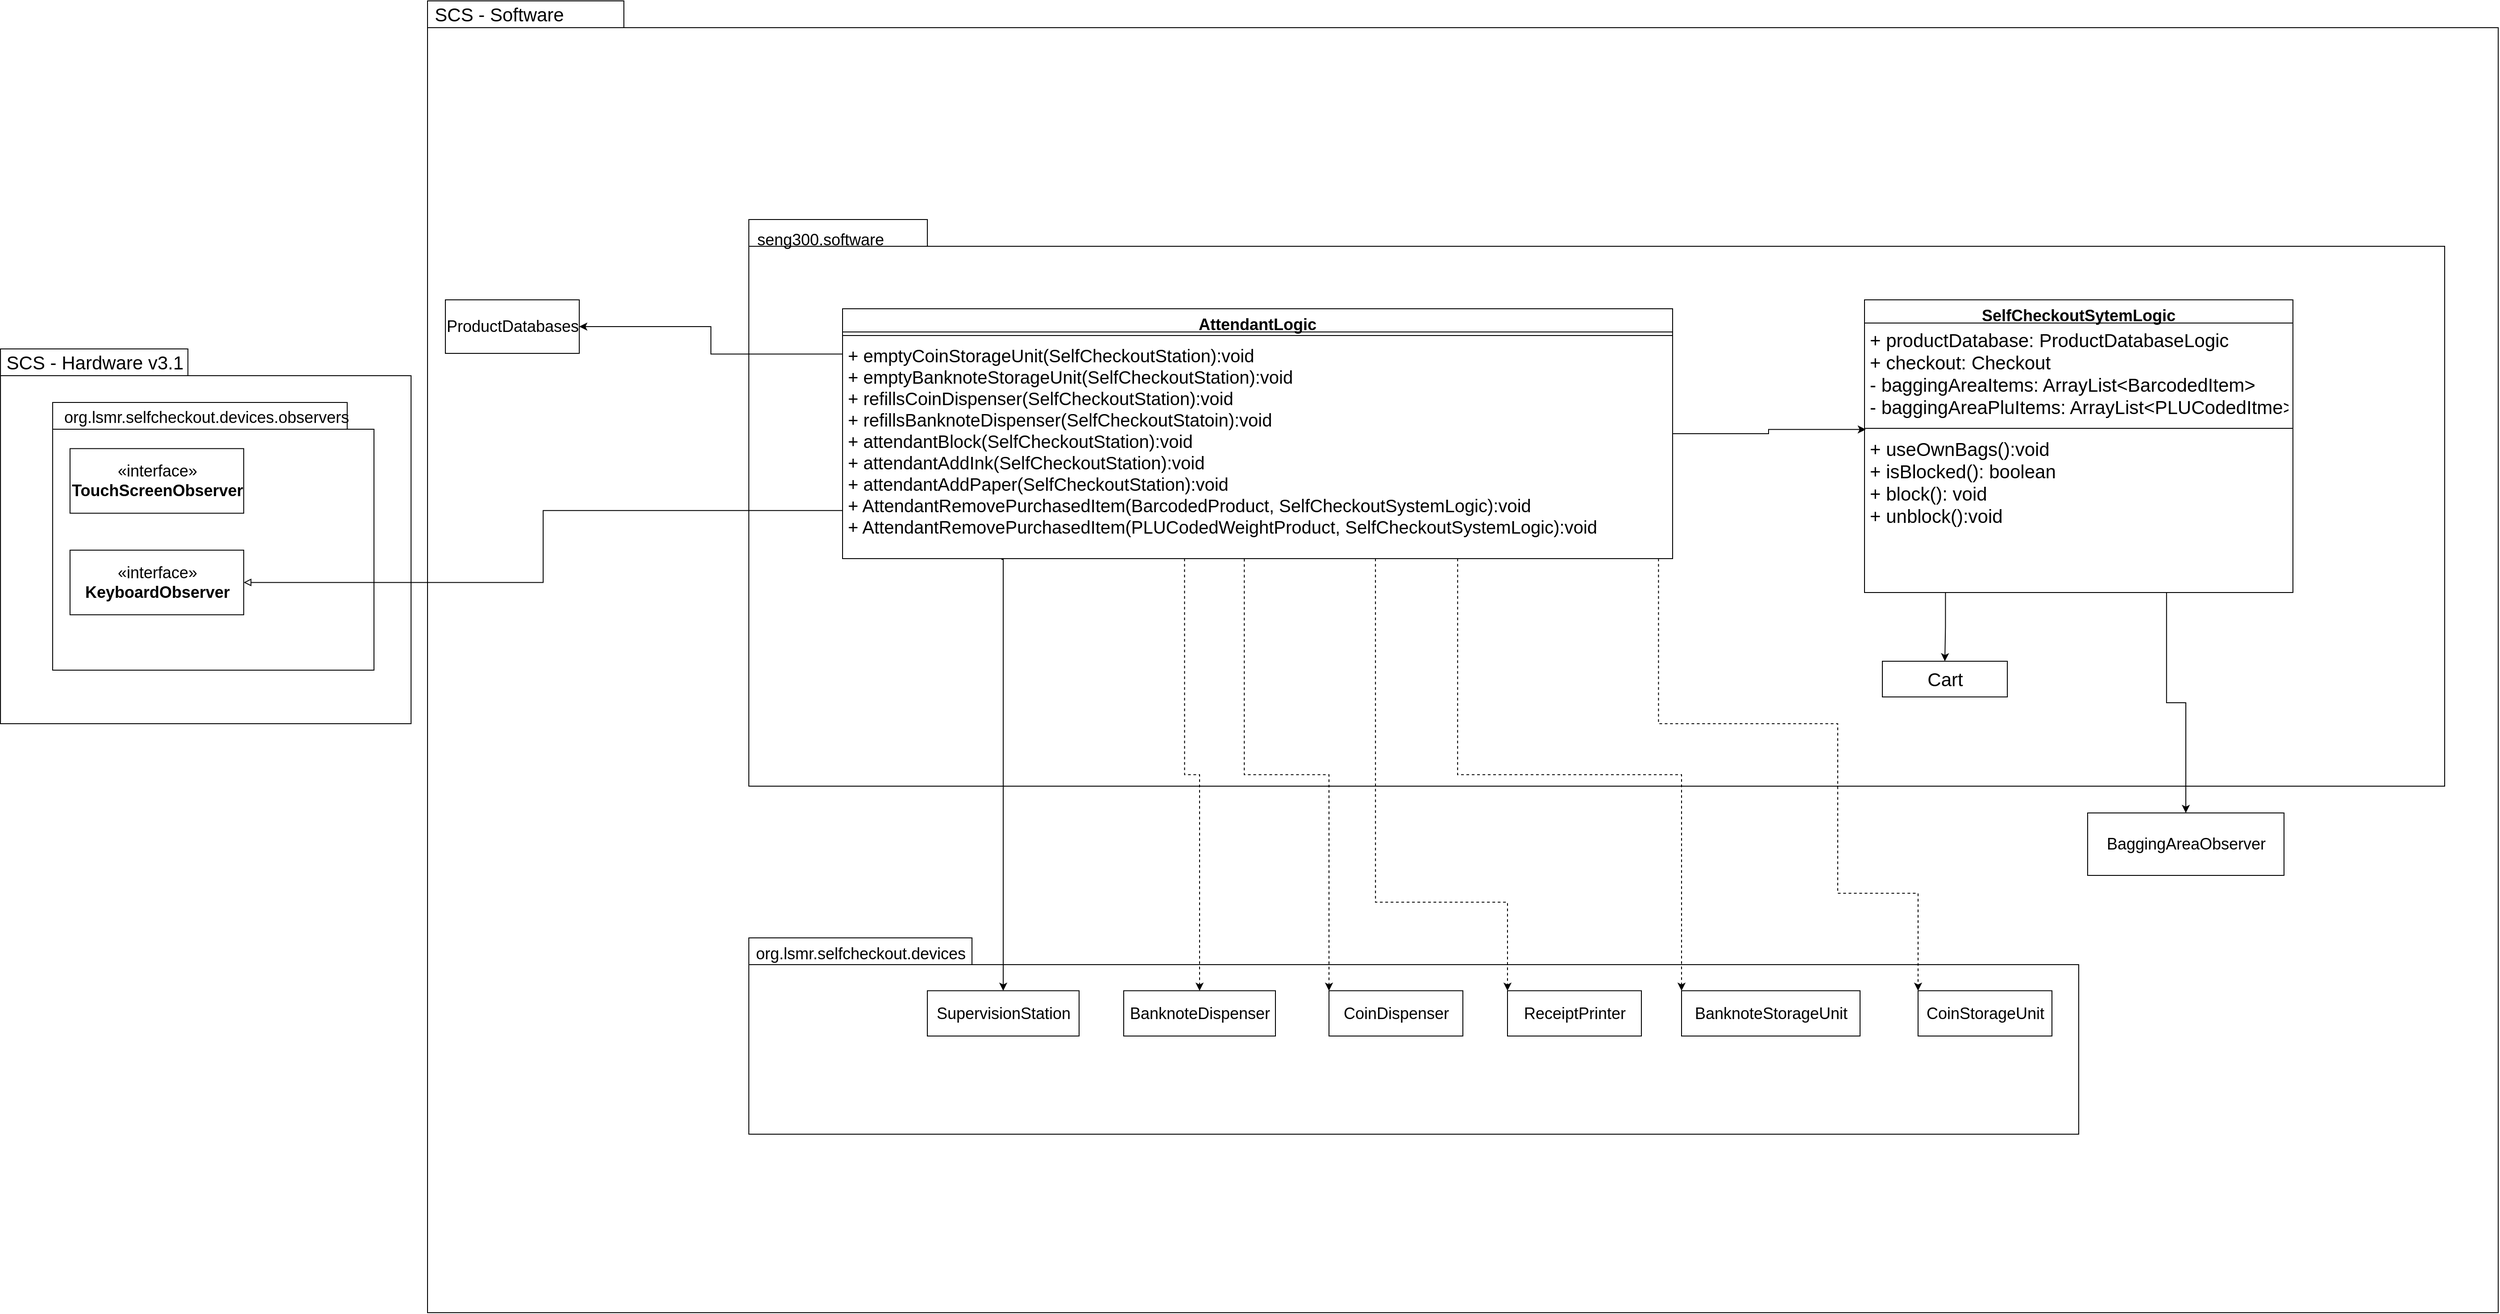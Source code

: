 <mxfile version="17.4.2" type="github">
  <diagram id="JEVat6KXCHiBd-eGgY2s" name="Page-1">
    <mxGraphModel dx="4626" dy="2688" grid="1" gridSize="10" guides="1" tooltips="1" connect="1" arrows="1" fold="1" page="1" pageScale="1" pageWidth="850" pageHeight="1100" math="0" shadow="0">
      <root>
        <mxCell id="0" />
        <mxCell id="1" parent="0" />
        <mxCell id="JJPIzS1Jl6dEuaurSNnn-75" value="" style="group" vertex="1" connectable="0" parent="1">
          <mxGeometry x="-870" y="-190" width="2320" height="1470" as="geometry" />
        </mxCell>
        <mxCell id="JJPIzS1Jl6dEuaurSNnn-73" value="" style="shape=folder;fontStyle=1;spacingTop=10;tabWidth=220;tabHeight=30;tabPosition=left;html=1;fontSize=21;" vertex="1" parent="JJPIzS1Jl6dEuaurSNnn-75">
          <mxGeometry width="2320" height="1470" as="geometry" />
        </mxCell>
        <mxCell id="JJPIzS1Jl6dEuaurSNnn-74" value="SCS - Software" style="text;html=1;align=center;verticalAlign=middle;resizable=0;points=[];autosize=1;strokeColor=none;fillColor=none;fontSize=21;" vertex="1" parent="JJPIzS1Jl6dEuaurSNnn-75">
          <mxGeometry width="160" height="30" as="geometry" />
        </mxCell>
        <mxCell id="JJPIzS1Jl6dEuaurSNnn-16" value="" style="group" vertex="1" connectable="0" parent="1">
          <mxGeometry x="-1290" y="260" width="401.55" height="360" as="geometry" />
        </mxCell>
        <mxCell id="JJPIzS1Jl6dEuaurSNnn-30" value="" style="group" vertex="1" connectable="0" parent="JJPIzS1Jl6dEuaurSNnn-16">
          <mxGeometry width="401.55" height="360" as="geometry" />
        </mxCell>
        <mxCell id="JJPIzS1Jl6dEuaurSNnn-78" value="" style="group" vertex="1" connectable="0" parent="JJPIzS1Jl6dEuaurSNnn-30">
          <mxGeometry x="-58.45" y="-60" width="460" height="420" as="geometry" />
        </mxCell>
        <mxCell id="JJPIzS1Jl6dEuaurSNnn-76" value="" style="shape=folder;fontStyle=1;spacingTop=10;tabWidth=210;tabHeight=30;tabPosition=left;html=1;fontSize=21;" vertex="1" parent="JJPIzS1Jl6dEuaurSNnn-78">
          <mxGeometry width="460.0" height="420" as="geometry" />
        </mxCell>
        <mxCell id="JJPIzS1Jl6dEuaurSNnn-77" value="SCS - Hardware v3.1" style="text;html=1;align=center;verticalAlign=middle;resizable=0;points=[];autosize=1;strokeColor=none;fillColor=none;fontSize=21;" vertex="1" parent="JJPIzS1Jl6dEuaurSNnn-78">
          <mxGeometry width="210" height="30" as="geometry" />
        </mxCell>
        <mxCell id="JJPIzS1Jl6dEuaurSNnn-17" value="" style="shape=folder;fontStyle=1;spacingTop=10;tabWidth=350;tabHeight=30;tabPosition=left;html=1;" vertex="1" parent="JJPIzS1Jl6dEuaurSNnn-30">
          <mxGeometry width="360" height="300" as="geometry" />
        </mxCell>
        <mxCell id="JJPIzS1Jl6dEuaurSNnn-18" value="&lt;span style=&quot;font-size: 18px&quot;&gt;org.lsmr.selfcheckout.devices.observers&lt;/span&gt;" style="text;html=1;align=center;verticalAlign=middle;resizable=0;points=[];autosize=1;strokeColor=none;fillColor=none;" vertex="1" parent="JJPIzS1Jl6dEuaurSNnn-30">
          <mxGeometry x="6.545" y="7.317" width="330" height="20" as="geometry" />
        </mxCell>
        <mxCell id="JJPIzS1Jl6dEuaurSNnn-20" value="«interface»&lt;br&gt;&lt;b&gt;TouchScreenObserver&lt;/b&gt;" style="html=1;fontSize=18;" vertex="1" parent="JJPIzS1Jl6dEuaurSNnn-30">
          <mxGeometry x="19.459" y="51.724" width="194.595" height="72.414" as="geometry" />
        </mxCell>
        <mxCell id="JJPIzS1Jl6dEuaurSNnn-29" value="«interface»&lt;br&gt;&lt;b&gt;KeyboardObserver&lt;/b&gt;" style="html=1;fontSize=18;" vertex="1" parent="JJPIzS1Jl6dEuaurSNnn-30">
          <mxGeometry x="19.459" y="165.517" width="194.595" height="72.414" as="geometry" />
        </mxCell>
        <mxCell id="JJPIzS1Jl6dEuaurSNnn-31" value="ProductDatabases" style="html=1;fontSize=18;" vertex="1" parent="1">
          <mxGeometry x="-850" y="145" width="150" height="60" as="geometry" />
        </mxCell>
        <mxCell id="JJPIzS1Jl6dEuaurSNnn-52" value="BaggingAreaObserver" style="html=1;fontSize=18;" vertex="1" parent="1">
          <mxGeometry x="990" y="720" width="220" height="70" as="geometry" />
        </mxCell>
        <mxCell id="JJPIzS1Jl6dEuaurSNnn-1" value="" style="shape=folder;fontStyle=1;spacingTop=10;tabWidth=200;tabHeight=30;tabPosition=left;html=1;" vertex="1" parent="1">
          <mxGeometry x="-510" y="55" width="1900" height="635" as="geometry" />
        </mxCell>
        <mxCell id="JJPIzS1Jl6dEuaurSNnn-3" value="&lt;font style=&quot;font-size: 18px&quot;&gt;seng300.software&lt;/font&gt;" style="text;html=1;align=center;verticalAlign=middle;resizable=0;points=[];autosize=1;strokeColor=none;fillColor=none;" vertex="1" parent="1">
          <mxGeometry x="-510" y="67.698" width="160" height="20" as="geometry" />
        </mxCell>
        <mxCell id="JJPIzS1Jl6dEuaurSNnn-72" style="edgeStyle=orthogonalEdgeStyle;rounded=0;orthogonalLoop=1;jettySize=auto;html=1;entryX=0.003;entryY=-0.015;entryDx=0;entryDy=0;entryPerimeter=0;fontSize=21;endArrow=classic;endFill=1;" edge="1" parent="1" source="JJPIzS1Jl6dEuaurSNnn-33" target="JJPIzS1Jl6dEuaurSNnn-47">
          <mxGeometry relative="1" as="geometry" />
        </mxCell>
        <mxCell id="JJPIzS1Jl6dEuaurSNnn-33" value="AttendantLogic" style="swimlane;fontStyle=1;align=center;verticalAlign=top;childLayout=stackLayout;horizontal=1;startSize=26;horizontalStack=0;resizeParent=1;resizeParentMax=0;resizeLast=0;collapsible=1;marginBottom=0;fontSize=18;" vertex="1" parent="1">
          <mxGeometry x="-405" y="155" width="930" height="280" as="geometry" />
        </mxCell>
        <mxCell id="JJPIzS1Jl6dEuaurSNnn-35" value="" style="line;strokeWidth=1;fillColor=none;align=left;verticalAlign=middle;spacingTop=-1;spacingLeft=3;spacingRight=3;rotatable=0;labelPosition=right;points=[];portConstraint=eastwest;fontSize=18;" vertex="1" parent="JJPIzS1Jl6dEuaurSNnn-33">
          <mxGeometry y="26" width="930" height="8" as="geometry" />
        </mxCell>
        <mxCell id="JJPIzS1Jl6dEuaurSNnn-36" value="+ emptyCoinStorageUnit(SelfCheckoutStation):void&#xa;+ emptyBanknoteStorageUnit(SelfCheckoutStation):void&#xa;+ refillsCoinDispenser(SelfCheckoutStation):void&#xa;+ refillsBanknoteDispenser(SelfCheckoutStatoin):void&#xa;+ attendantBlock(SelfCheckoutStation):void&#xa;+ attendantAddInk(SelfCheckoutStation):void&#xa;+ attendantAddPaper(SelfCheckoutStation):void&#xa;+ AttendantRemovePurchasedItem(BarcodedProduct, SelfCheckoutSystemLogic):void&#xa;+ AttendantRemovePurchasedItem(PLUCodedWeightProduct, SelfCheckoutSystemLogic):void&#xa;" style="text;strokeColor=none;fillColor=none;align=left;verticalAlign=top;spacingLeft=4;spacingRight=4;overflow=hidden;rotatable=0;points=[[0,0.5],[1,0.5]];portConstraint=eastwest;fontSize=20;" vertex="1" parent="JJPIzS1Jl6dEuaurSNnn-33">
          <mxGeometry y="34" width="930" height="246" as="geometry" />
        </mxCell>
        <mxCell id="JJPIzS1Jl6dEuaurSNnn-54" value="&lt;font style=&quot;font-size: 21px&quot;&gt;Cart&lt;/font&gt;" style="html=1;fontSize=18;" vertex="1" parent="1">
          <mxGeometry x="760" y="550" width="140" height="40" as="geometry" />
        </mxCell>
        <mxCell id="JJPIzS1Jl6dEuaurSNnn-44" value="SelfCheckoutSytemLogic" style="swimlane;fontStyle=1;align=center;verticalAlign=top;childLayout=stackLayout;horizontal=1;startSize=26;horizontalStack=0;resizeParent=1;resizeParentMax=0;resizeLast=0;collapsible=1;marginBottom=0;fontSize=18;" vertex="1" parent="1">
          <mxGeometry x="740" y="145" width="480" height="328" as="geometry" />
        </mxCell>
        <mxCell id="JJPIzS1Jl6dEuaurSNnn-45" value="+ productDatabase: ProductDatabaseLogic&#xa;+ checkout: Checkout&#xa;- baggingAreaItems: ArrayList&lt;BarcodedItem&gt;&#xa;- baggingAreaPluItems: ArrayList&lt;PLUCodedItme&gt;" style="text;strokeColor=none;fillColor=none;align=left;verticalAlign=top;spacingLeft=4;spacingRight=4;overflow=hidden;rotatable=0;points=[[0,0.5],[1,0.5]];portConstraint=eastwest;fontSize=21;" vertex="1" parent="JJPIzS1Jl6dEuaurSNnn-44">
          <mxGeometry y="26" width="480" height="114" as="geometry" />
        </mxCell>
        <mxCell id="JJPIzS1Jl6dEuaurSNnn-46" value="" style="line;strokeWidth=1;fillColor=none;align=left;verticalAlign=middle;spacingTop=-1;spacingLeft=3;spacingRight=3;rotatable=0;labelPosition=right;points=[];portConstraint=eastwest;fontSize=18;" vertex="1" parent="JJPIzS1Jl6dEuaurSNnn-44">
          <mxGeometry y="140" width="480" height="8" as="geometry" />
        </mxCell>
        <mxCell id="JJPIzS1Jl6dEuaurSNnn-47" value="+ useOwnBags():void&#xa;+ isBlocked(): boolean&#xa;+ block(): void&#xa;+ unblock():void&#xa;" style="text;strokeColor=none;fillColor=none;align=left;verticalAlign=top;spacingLeft=4;spacingRight=4;overflow=hidden;rotatable=0;points=[[0,0.5],[1,0.5]];portConstraint=eastwest;fontSize=21;" vertex="1" parent="JJPIzS1Jl6dEuaurSNnn-44">
          <mxGeometry y="148" width="480" height="180" as="geometry" />
        </mxCell>
        <mxCell id="JJPIzS1Jl6dEuaurSNnn-55" value="" style="group" vertex="1" connectable="0" parent="1">
          <mxGeometry x="-510" y="860" width="1490" height="220" as="geometry" />
        </mxCell>
        <mxCell id="JJPIzS1Jl6dEuaurSNnn-12" value="" style="shape=folder;fontStyle=1;spacingTop=10;tabWidth=250;tabHeight=30;tabPosition=left;html=1;" vertex="1" parent="JJPIzS1Jl6dEuaurSNnn-55">
          <mxGeometry width="1490" height="220" as="geometry" />
        </mxCell>
        <mxCell id="JJPIzS1Jl6dEuaurSNnn-13" value="&lt;span style=&quot;font-size: 18px&quot;&gt;org.lsmr.selfcheckout.devices&lt;/span&gt;" style="text;html=1;align=center;verticalAlign=middle;resizable=0;points=[];autosize=1;strokeColor=none;fillColor=none;" vertex="1" parent="JJPIzS1Jl6dEuaurSNnn-55">
          <mxGeometry y="8.462" width="250" height="20" as="geometry" />
        </mxCell>
        <mxCell id="JJPIzS1Jl6dEuaurSNnn-32" value="ReceiptPrinter" style="html=1;fontSize=18;" vertex="1" parent="JJPIzS1Jl6dEuaurSNnn-55">
          <mxGeometry x="850" y="59.231" width="150" height="50.769" as="geometry" />
        </mxCell>
        <mxCell id="JJPIzS1Jl6dEuaurSNnn-37" value="BanknoteStorageUnit" style="html=1;fontSize=18;" vertex="1" parent="JJPIzS1Jl6dEuaurSNnn-55">
          <mxGeometry x="1045" y="59.231" width="200" height="50.769" as="geometry" />
        </mxCell>
        <mxCell id="JJPIzS1Jl6dEuaurSNnn-38" value="BanknoteDispenser" style="html=1;fontSize=18;" vertex="1" parent="JJPIzS1Jl6dEuaurSNnn-55">
          <mxGeometry x="420" y="59.231" width="170" height="50.769" as="geometry" />
        </mxCell>
        <mxCell id="JJPIzS1Jl6dEuaurSNnn-48" value="CoinStorageUnit" style="html=1;fontSize=18;" vertex="1" parent="JJPIzS1Jl6dEuaurSNnn-55">
          <mxGeometry x="1310" y="59.231" width="150" height="50.769" as="geometry" />
        </mxCell>
        <mxCell id="JJPIzS1Jl6dEuaurSNnn-49" value="CoinDispenser" style="html=1;fontSize=18;" vertex="1" parent="JJPIzS1Jl6dEuaurSNnn-55">
          <mxGeometry x="650" y="59.231" width="150" height="50.769" as="geometry" />
        </mxCell>
        <mxCell id="JJPIzS1Jl6dEuaurSNnn-53" value="SupervisionStation" style="html=1;fontSize=18;" vertex="1" parent="JJPIzS1Jl6dEuaurSNnn-55">
          <mxGeometry x="200" y="59.231" width="170" height="50.769" as="geometry" />
        </mxCell>
        <mxCell id="JJPIzS1Jl6dEuaurSNnn-58" style="edgeStyle=orthogonalEdgeStyle;rounded=0;orthogonalLoop=1;jettySize=auto;html=1;exitX=0.412;exitY=1;exitDx=0;exitDy=0;entryX=0.5;entryY=0;entryDx=0;entryDy=0;fontSize=21;exitPerimeter=0;dashed=1;" edge="1" parent="1" source="JJPIzS1Jl6dEuaurSNnn-36" target="JJPIzS1Jl6dEuaurSNnn-38">
          <mxGeometry relative="1" as="geometry" />
        </mxCell>
        <mxCell id="JJPIzS1Jl6dEuaurSNnn-59" style="edgeStyle=orthogonalEdgeStyle;rounded=0;orthogonalLoop=1;jettySize=auto;html=1;exitX=0.484;exitY=1.001;exitDx=0;exitDy=0;entryX=0;entryY=0;entryDx=0;entryDy=0;fontSize=21;exitPerimeter=0;dashed=1;" edge="1" parent="1" source="JJPIzS1Jl6dEuaurSNnn-36" target="JJPIzS1Jl6dEuaurSNnn-49">
          <mxGeometry relative="1" as="geometry" />
        </mxCell>
        <mxCell id="JJPIzS1Jl6dEuaurSNnn-57" style="edgeStyle=orthogonalEdgeStyle;rounded=0;orthogonalLoop=1;jettySize=auto;html=1;exitX=0.192;exitY=1;exitDx=0;exitDy=0;fontSize=21;entryX=0.5;entryY=0;entryDx=0;entryDy=0;exitPerimeter=0;" edge="1" parent="1" source="JJPIzS1Jl6dEuaurSNnn-36" target="JJPIzS1Jl6dEuaurSNnn-53">
          <mxGeometry relative="1" as="geometry">
            <Array as="points">
              <mxPoint x="-226" y="436" />
              <mxPoint x="-225" y="436" />
            </Array>
          </mxGeometry>
        </mxCell>
        <mxCell id="JJPIzS1Jl6dEuaurSNnn-60" style="edgeStyle=orthogonalEdgeStyle;rounded=0;orthogonalLoop=1;jettySize=auto;html=1;exitX=0.642;exitY=1;exitDx=0;exitDy=0;entryX=0;entryY=0;entryDx=0;entryDy=0;fontSize=21;exitPerimeter=0;dashed=1;" edge="1" parent="1" source="JJPIzS1Jl6dEuaurSNnn-36" target="JJPIzS1Jl6dEuaurSNnn-32">
          <mxGeometry relative="1" as="geometry">
            <Array as="points">
              <mxPoint x="192" y="820" />
              <mxPoint x="340" y="820" />
            </Array>
          </mxGeometry>
        </mxCell>
        <mxCell id="JJPIzS1Jl6dEuaurSNnn-61" style="edgeStyle=orthogonalEdgeStyle;rounded=0;orthogonalLoop=1;jettySize=auto;html=1;exitX=0.741;exitY=1;exitDx=0;exitDy=0;entryX=0;entryY=0;entryDx=0;entryDy=0;fontSize=21;exitPerimeter=0;dashed=1;" edge="1" parent="1" source="JJPIzS1Jl6dEuaurSNnn-36" target="JJPIzS1Jl6dEuaurSNnn-37">
          <mxGeometry relative="1" as="geometry" />
        </mxCell>
        <mxCell id="JJPIzS1Jl6dEuaurSNnn-63" style="edgeStyle=orthogonalEdgeStyle;rounded=0;orthogonalLoop=1;jettySize=auto;html=1;exitX=0.983;exitY=1;exitDx=0;exitDy=0;entryX=0;entryY=0;entryDx=0;entryDy=0;fontSize=21;exitPerimeter=0;dashed=1;" edge="1" parent="1" source="JJPIzS1Jl6dEuaurSNnn-36" target="JJPIzS1Jl6dEuaurSNnn-48">
          <mxGeometry relative="1" as="geometry">
            <Array as="points">
              <mxPoint x="509" y="620" />
              <mxPoint x="710" y="620" />
              <mxPoint x="710" y="810" />
              <mxPoint x="800" y="810" />
            </Array>
          </mxGeometry>
        </mxCell>
        <mxCell id="JJPIzS1Jl6dEuaurSNnn-67" style="edgeStyle=orthogonalEdgeStyle;rounded=0;orthogonalLoop=1;jettySize=auto;html=1;exitX=0.189;exitY=1.002;exitDx=0;exitDy=0;entryX=0.5;entryY=0;entryDx=0;entryDy=0;fontSize=21;exitPerimeter=0;" edge="1" parent="1" source="JJPIzS1Jl6dEuaurSNnn-47" target="JJPIzS1Jl6dEuaurSNnn-54">
          <mxGeometry relative="1" as="geometry" />
        </mxCell>
        <mxCell id="JJPIzS1Jl6dEuaurSNnn-68" style="edgeStyle=orthogonalEdgeStyle;rounded=0;orthogonalLoop=1;jettySize=auto;html=1;exitX=0.705;exitY=1.002;exitDx=0;exitDy=0;entryX=0.5;entryY=0;entryDx=0;entryDy=0;fontSize=21;exitPerimeter=0;" edge="1" parent="1" source="JJPIzS1Jl6dEuaurSNnn-47" target="JJPIzS1Jl6dEuaurSNnn-52">
          <mxGeometry relative="1" as="geometry" />
        </mxCell>
        <mxCell id="JJPIzS1Jl6dEuaurSNnn-69" style="edgeStyle=orthogonalEdgeStyle;rounded=0;orthogonalLoop=1;jettySize=auto;html=1;exitX=0;exitY=0.068;exitDx=0;exitDy=0;entryX=1;entryY=0.5;entryDx=0;entryDy=0;fontSize=21;exitPerimeter=0;" edge="1" parent="1" source="JJPIzS1Jl6dEuaurSNnn-36" target="JJPIzS1Jl6dEuaurSNnn-31">
          <mxGeometry relative="1" as="geometry" />
        </mxCell>
        <mxCell id="JJPIzS1Jl6dEuaurSNnn-70" style="edgeStyle=orthogonalEdgeStyle;rounded=0;orthogonalLoop=1;jettySize=auto;html=1;exitX=0;exitY=0.781;exitDx=0;exitDy=0;entryX=1;entryY=0.5;entryDx=0;entryDy=0;fontSize=21;exitPerimeter=0;endArrow=block;endFill=0;" edge="1" parent="1" source="JJPIzS1Jl6dEuaurSNnn-36" target="JJPIzS1Jl6dEuaurSNnn-29">
          <mxGeometry relative="1" as="geometry" />
        </mxCell>
      </root>
    </mxGraphModel>
  </diagram>
</mxfile>
